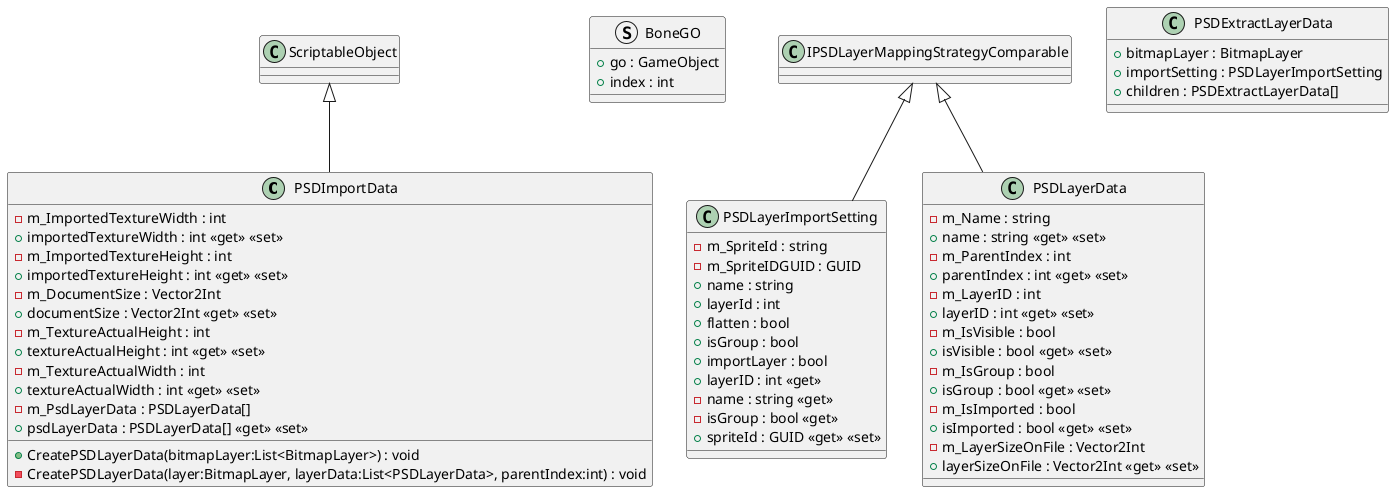 @startuml
class PSDImportData {
    - m_ImportedTextureWidth : int
    + importedTextureWidth : int <<get>> <<set>>
    - m_ImportedTextureHeight : int
    + importedTextureHeight : int <<get>> <<set>>
    - m_DocumentSize : Vector2Int
    + documentSize : Vector2Int <<get>> <<set>>
    - m_TextureActualHeight : int
    + textureActualHeight : int <<get>> <<set>>
    - m_TextureActualWidth : int
    + textureActualWidth : int <<get>> <<set>>
    - m_PsdLayerData : PSDLayerData[]
    + psdLayerData : PSDLayerData[] <<get>> <<set>>
    + CreatePSDLayerData(bitmapLayer:List<BitmapLayer>) : void
    - CreatePSDLayerData(layer:BitmapLayer, layerData:List<PSDLayerData>, parentIndex:int) : void
}
struct BoneGO {
    + go : GameObject
    + index : int
}
class PSDLayerImportSetting {
    - m_SpriteId : string
    - m_SpriteIDGUID : GUID
    + name : string
    + layerId : int
    + flatten : bool
    + isGroup : bool
    + importLayer : bool
    + layerID : int <<get>>
    - name : string <<get>>
    - isGroup : bool <<get>>
    + spriteId : GUID <<get>> <<set>>
}
class PSDLayerData {
    - m_Name : string
    + name : string <<get>> <<set>>
    - m_ParentIndex : int
    + parentIndex : int <<get>> <<set>>
    - m_LayerID : int
    + layerID : int <<get>> <<set>>
    - m_IsVisible : bool
    + isVisible : bool <<get>> <<set>>
    - m_IsGroup : bool
    + isGroup : bool <<get>> <<set>>
    - m_IsImported : bool
    + isImported : bool <<get>> <<set>>
    - m_LayerSizeOnFile : Vector2Int
    + layerSizeOnFile : Vector2Int <<get>> <<set>>
}
class PSDExtractLayerData {
    + bitmapLayer : BitmapLayer
    + importSetting : PSDLayerImportSetting
    + children : PSDExtractLayerData[]
}
ScriptableObject <|-- PSDImportData
IPSDLayerMappingStrategyComparable <|-- PSDLayerImportSetting
IPSDLayerMappingStrategyComparable <|-- PSDLayerData
@enduml
